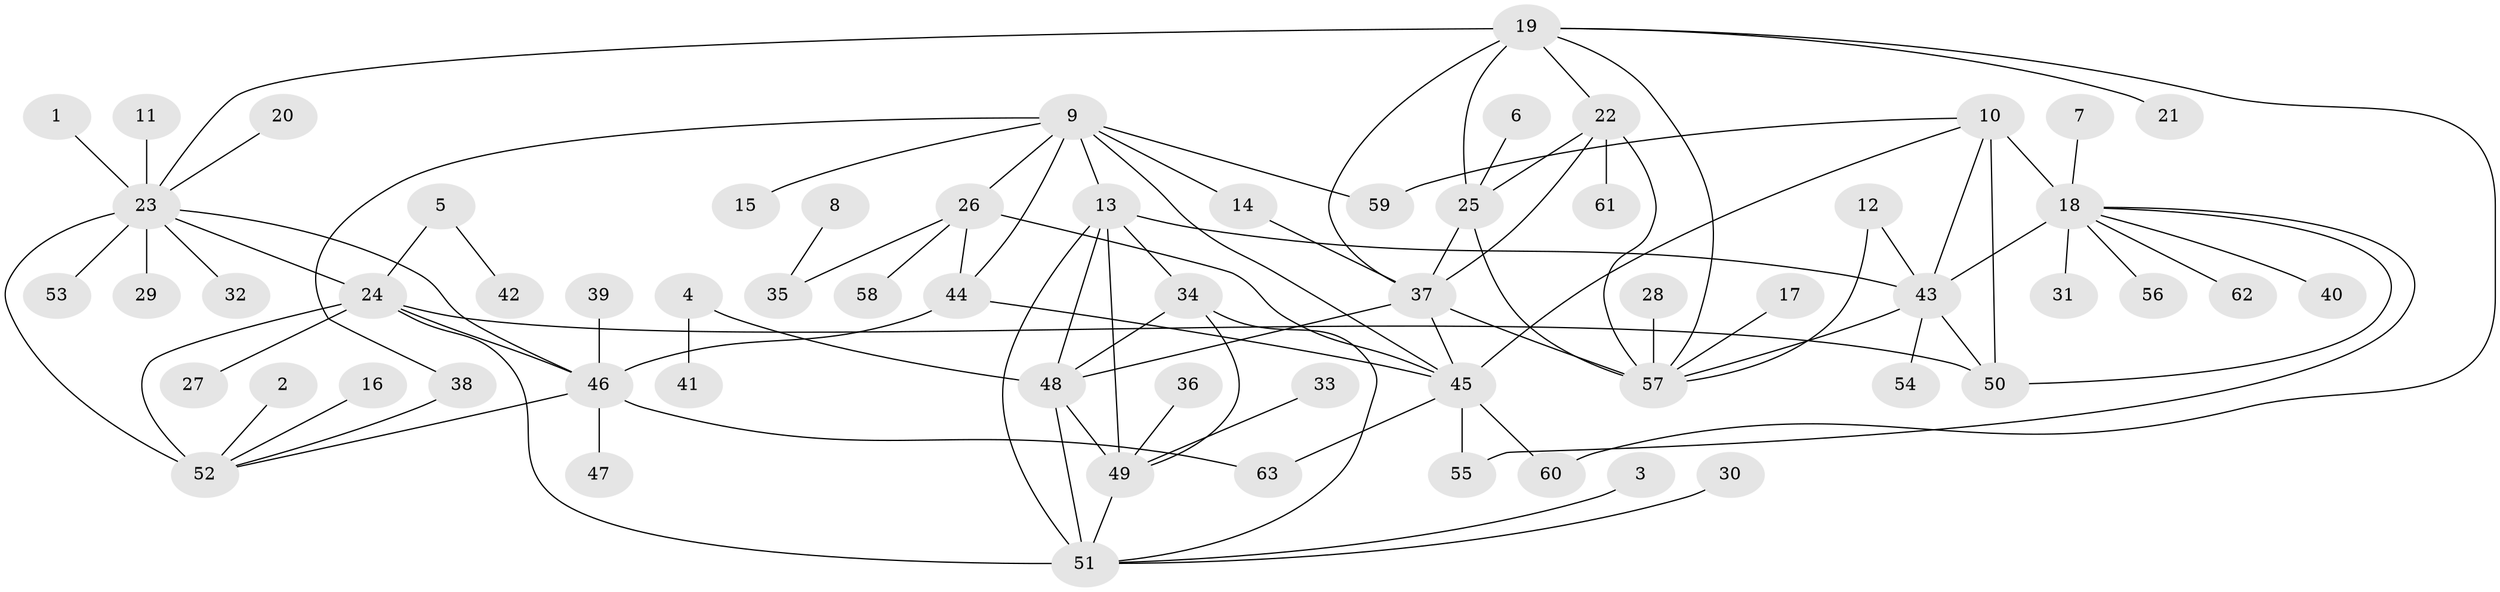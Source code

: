 // original degree distribution, {10: 0.03968253968253968, 11: 0.031746031746031744, 6: 0.05555555555555555, 14: 0.007936507936507936, 5: 0.007936507936507936, 8: 0.031746031746031744, 12: 0.007936507936507936, 7: 0.03968253968253968, 9: 0.015873015873015872, 2: 0.16666666666666666, 1: 0.5714285714285714, 3: 0.015873015873015872, 4: 0.007936507936507936}
// Generated by graph-tools (version 1.1) at 2025/02/03/09/25 03:02:43]
// undirected, 63 vertices, 96 edges
graph export_dot {
graph [start="1"]
  node [color=gray90,style=filled];
  1;
  2;
  3;
  4;
  5;
  6;
  7;
  8;
  9;
  10;
  11;
  12;
  13;
  14;
  15;
  16;
  17;
  18;
  19;
  20;
  21;
  22;
  23;
  24;
  25;
  26;
  27;
  28;
  29;
  30;
  31;
  32;
  33;
  34;
  35;
  36;
  37;
  38;
  39;
  40;
  41;
  42;
  43;
  44;
  45;
  46;
  47;
  48;
  49;
  50;
  51;
  52;
  53;
  54;
  55;
  56;
  57;
  58;
  59;
  60;
  61;
  62;
  63;
  1 -- 23 [weight=1.0];
  2 -- 52 [weight=1.0];
  3 -- 51 [weight=1.0];
  4 -- 41 [weight=1.0];
  4 -- 48 [weight=1.0];
  5 -- 24 [weight=1.0];
  5 -- 42 [weight=1.0];
  6 -- 25 [weight=1.0];
  7 -- 18 [weight=1.0];
  8 -- 35 [weight=1.0];
  9 -- 13 [weight=1.0];
  9 -- 14 [weight=1.0];
  9 -- 15 [weight=1.0];
  9 -- 26 [weight=2.0];
  9 -- 38 [weight=1.0];
  9 -- 44 [weight=1.0];
  9 -- 45 [weight=2.0];
  9 -- 59 [weight=1.0];
  10 -- 18 [weight=4.0];
  10 -- 43 [weight=2.0];
  10 -- 45 [weight=1.0];
  10 -- 50 [weight=2.0];
  10 -- 59 [weight=1.0];
  11 -- 23 [weight=1.0];
  12 -- 43 [weight=1.0];
  12 -- 57 [weight=1.0];
  13 -- 34 [weight=2.0];
  13 -- 43 [weight=1.0];
  13 -- 48 [weight=2.0];
  13 -- 49 [weight=2.0];
  13 -- 51 [weight=2.0];
  14 -- 37 [weight=1.0];
  16 -- 52 [weight=1.0];
  17 -- 57 [weight=1.0];
  18 -- 31 [weight=1.0];
  18 -- 40 [weight=1.0];
  18 -- 43 [weight=2.0];
  18 -- 50 [weight=2.0];
  18 -- 55 [weight=1.0];
  18 -- 56 [weight=1.0];
  18 -- 62 [weight=1.0];
  19 -- 21 [weight=1.0];
  19 -- 22 [weight=1.0];
  19 -- 23 [weight=1.0];
  19 -- 25 [weight=2.0];
  19 -- 37 [weight=1.0];
  19 -- 57 [weight=1.0];
  19 -- 60 [weight=1.0];
  20 -- 23 [weight=1.0];
  22 -- 25 [weight=2.0];
  22 -- 37 [weight=1.0];
  22 -- 57 [weight=1.0];
  22 -- 61 [weight=1.0];
  23 -- 24 [weight=1.0];
  23 -- 29 [weight=1.0];
  23 -- 32 [weight=1.0];
  23 -- 46 [weight=1.0];
  23 -- 52 [weight=3.0];
  23 -- 53 [weight=1.0];
  24 -- 27 [weight=1.0];
  24 -- 46 [weight=1.0];
  24 -- 50 [weight=1.0];
  24 -- 51 [weight=1.0];
  24 -- 52 [weight=3.0];
  25 -- 37 [weight=2.0];
  25 -- 57 [weight=2.0];
  26 -- 35 [weight=1.0];
  26 -- 44 [weight=2.0];
  26 -- 45 [weight=4.0];
  26 -- 58 [weight=1.0];
  28 -- 57 [weight=1.0];
  30 -- 51 [weight=1.0];
  33 -- 49 [weight=1.0];
  34 -- 48 [weight=1.0];
  34 -- 49 [weight=1.0];
  34 -- 51 [weight=1.0];
  36 -- 49 [weight=1.0];
  37 -- 45 [weight=1.0];
  37 -- 48 [weight=1.0];
  37 -- 57 [weight=1.0];
  38 -- 52 [weight=1.0];
  39 -- 46 [weight=1.0];
  43 -- 50 [weight=1.0];
  43 -- 54 [weight=1.0];
  43 -- 57 [weight=1.0];
  44 -- 45 [weight=2.0];
  44 -- 46 [weight=1.0];
  45 -- 55 [weight=1.0];
  45 -- 60 [weight=1.0];
  45 -- 63 [weight=1.0];
  46 -- 47 [weight=1.0];
  46 -- 52 [weight=3.0];
  46 -- 63 [weight=1.0];
  48 -- 49 [weight=1.0];
  48 -- 51 [weight=1.0];
  49 -- 51 [weight=1.0];
}
